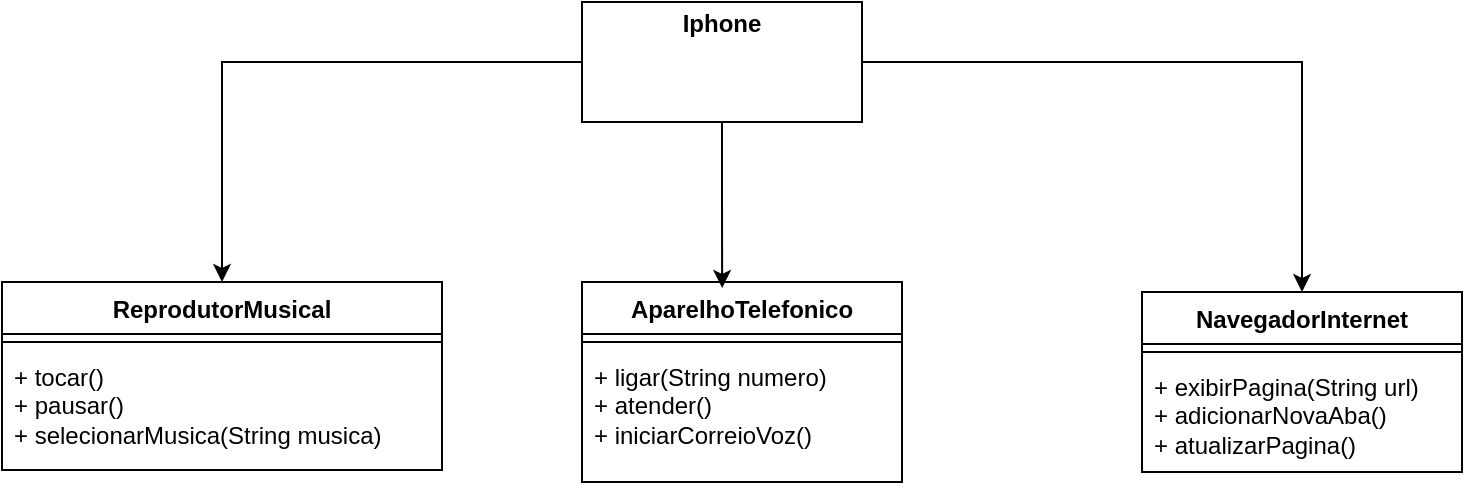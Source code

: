 <mxfile version="28.2.4">
  <diagram name="Página-1" id="8CW3X3ESC0556H4nnPNx">
    <mxGraphModel dx="872" dy="431" grid="1" gridSize="10" guides="1" tooltips="1" connect="1" arrows="1" fold="1" page="1" pageScale="1" pageWidth="827" pageHeight="1169" math="0" shadow="0">
      <root>
        <mxCell id="0" />
        <mxCell id="1" parent="0" />
        <mxCell id="7XIaWOpIJSHULv4Y8Av8-27" style="edgeStyle=orthogonalEdgeStyle;rounded=0;orthogonalLoop=1;jettySize=auto;html=1;exitX=0;exitY=0.5;exitDx=0;exitDy=0;" edge="1" parent="1" source="7XIaWOpIJSHULv4Y8Av8-7" target="7XIaWOpIJSHULv4Y8Av8-8">
          <mxGeometry relative="1" as="geometry" />
        </mxCell>
        <mxCell id="7XIaWOpIJSHULv4Y8Av8-28" style="edgeStyle=orthogonalEdgeStyle;rounded=0;orthogonalLoop=1;jettySize=auto;html=1;exitX=1;exitY=0.5;exitDx=0;exitDy=0;" edge="1" parent="1" source="7XIaWOpIJSHULv4Y8Av8-7" target="7XIaWOpIJSHULv4Y8Av8-21">
          <mxGeometry relative="1" as="geometry" />
        </mxCell>
        <mxCell id="7XIaWOpIJSHULv4Y8Av8-7" value="&lt;p style=&quot;margin:0px;margin-top:4px;text-align:center;&quot;&gt;&lt;b&gt;Iphone&lt;/b&gt;&lt;/p&gt;" style="verticalAlign=top;align=left;overflow=fill;html=1;whiteSpace=wrap;" vertex="1" parent="1">
          <mxGeometry x="330" y="60" width="140" height="60" as="geometry" />
        </mxCell>
        <mxCell id="7XIaWOpIJSHULv4Y8Av8-8" value="ReprodutorMusical" style="swimlane;fontStyle=1;align=center;verticalAlign=top;childLayout=stackLayout;horizontal=1;startSize=26;horizontalStack=0;resizeParent=1;resizeParentMax=0;resizeLast=0;collapsible=1;marginBottom=0;whiteSpace=wrap;html=1;" vertex="1" parent="1">
          <mxGeometry x="40" y="200" width="220" height="94" as="geometry" />
        </mxCell>
        <mxCell id="7XIaWOpIJSHULv4Y8Av8-10" value="" style="line;strokeWidth=1;fillColor=none;align=left;verticalAlign=middle;spacingTop=-1;spacingLeft=3;spacingRight=3;rotatable=0;labelPosition=right;points=[];portConstraint=eastwest;strokeColor=inherit;" vertex="1" parent="7XIaWOpIJSHULv4Y8Av8-8">
          <mxGeometry y="26" width="220" height="8" as="geometry" />
        </mxCell>
        <mxCell id="7XIaWOpIJSHULv4Y8Av8-11" value="+ tocar()&lt;div&gt;+ pausar()&lt;/div&gt;&lt;div&gt;+ selecionarMusica(String musica)&lt;/div&gt;" style="text;strokeColor=none;fillColor=none;align=left;verticalAlign=top;spacingLeft=4;spacingRight=4;overflow=hidden;rotatable=0;points=[[0,0.5],[1,0.5]];portConstraint=eastwest;whiteSpace=wrap;html=1;" vertex="1" parent="7XIaWOpIJSHULv4Y8Av8-8">
          <mxGeometry y="34" width="220" height="60" as="geometry" />
        </mxCell>
        <mxCell id="7XIaWOpIJSHULv4Y8Av8-13" value="AparelhoTelefonico" style="swimlane;fontStyle=1;align=center;verticalAlign=top;childLayout=stackLayout;horizontal=1;startSize=26;horizontalStack=0;resizeParent=1;resizeParentMax=0;resizeLast=0;collapsible=1;marginBottom=0;whiteSpace=wrap;html=1;" vertex="1" parent="1">
          <mxGeometry x="330" y="200" width="160" height="100" as="geometry" />
        </mxCell>
        <mxCell id="7XIaWOpIJSHULv4Y8Av8-15" value="" style="line;strokeWidth=1;fillColor=none;align=left;verticalAlign=middle;spacingTop=-1;spacingLeft=3;spacingRight=3;rotatable=0;labelPosition=right;points=[];portConstraint=eastwest;strokeColor=inherit;" vertex="1" parent="7XIaWOpIJSHULv4Y8Av8-13">
          <mxGeometry y="26" width="160" height="8" as="geometry" />
        </mxCell>
        <mxCell id="7XIaWOpIJSHULv4Y8Av8-16" value="+ ligar(String numero)&lt;div&gt;+ atender()&lt;/div&gt;&lt;div&gt;+ iniciarCorreioVoz()&lt;/div&gt;" style="text;strokeColor=none;fillColor=none;align=left;verticalAlign=top;spacingLeft=4;spacingRight=4;overflow=hidden;rotatable=0;points=[[0,0.5],[1,0.5]];portConstraint=eastwest;whiteSpace=wrap;html=1;" vertex="1" parent="7XIaWOpIJSHULv4Y8Av8-13">
          <mxGeometry y="34" width="160" height="66" as="geometry" />
        </mxCell>
        <mxCell id="7XIaWOpIJSHULv4Y8Av8-21" value="NavegadorInternet" style="swimlane;fontStyle=1;align=center;verticalAlign=top;childLayout=stackLayout;horizontal=1;startSize=26;horizontalStack=0;resizeParent=1;resizeParentMax=0;resizeLast=0;collapsible=1;marginBottom=0;whiteSpace=wrap;html=1;" vertex="1" parent="1">
          <mxGeometry x="610" y="205" width="160" height="90" as="geometry" />
        </mxCell>
        <mxCell id="7XIaWOpIJSHULv4Y8Av8-23" value="" style="line;strokeWidth=1;fillColor=none;align=left;verticalAlign=middle;spacingTop=-1;spacingLeft=3;spacingRight=3;rotatable=0;labelPosition=right;points=[];portConstraint=eastwest;strokeColor=inherit;" vertex="1" parent="7XIaWOpIJSHULv4Y8Av8-21">
          <mxGeometry y="26" width="160" height="8" as="geometry" />
        </mxCell>
        <mxCell id="7XIaWOpIJSHULv4Y8Av8-24" value="+ exibirPagina(String url)&lt;div&gt;+ adicionarNovaAba()&lt;/div&gt;&lt;div&gt;+ atualizarPagina()&lt;/div&gt;" style="text;strokeColor=none;fillColor=none;align=left;verticalAlign=top;spacingLeft=4;spacingRight=4;overflow=hidden;rotatable=0;points=[[0,0.5],[1,0.5]];portConstraint=eastwest;whiteSpace=wrap;html=1;" vertex="1" parent="7XIaWOpIJSHULv4Y8Av8-21">
          <mxGeometry y="34" width="160" height="56" as="geometry" />
        </mxCell>
        <mxCell id="7XIaWOpIJSHULv4Y8Av8-26" style="edgeStyle=orthogonalEdgeStyle;rounded=0;orthogonalLoop=1;jettySize=auto;html=1;exitX=0.5;exitY=1;exitDx=0;exitDy=0;entryX=0.438;entryY=0.03;entryDx=0;entryDy=0;entryPerimeter=0;" edge="1" parent="1" source="7XIaWOpIJSHULv4Y8Av8-7" target="7XIaWOpIJSHULv4Y8Av8-13">
          <mxGeometry relative="1" as="geometry" />
        </mxCell>
      </root>
    </mxGraphModel>
  </diagram>
</mxfile>
